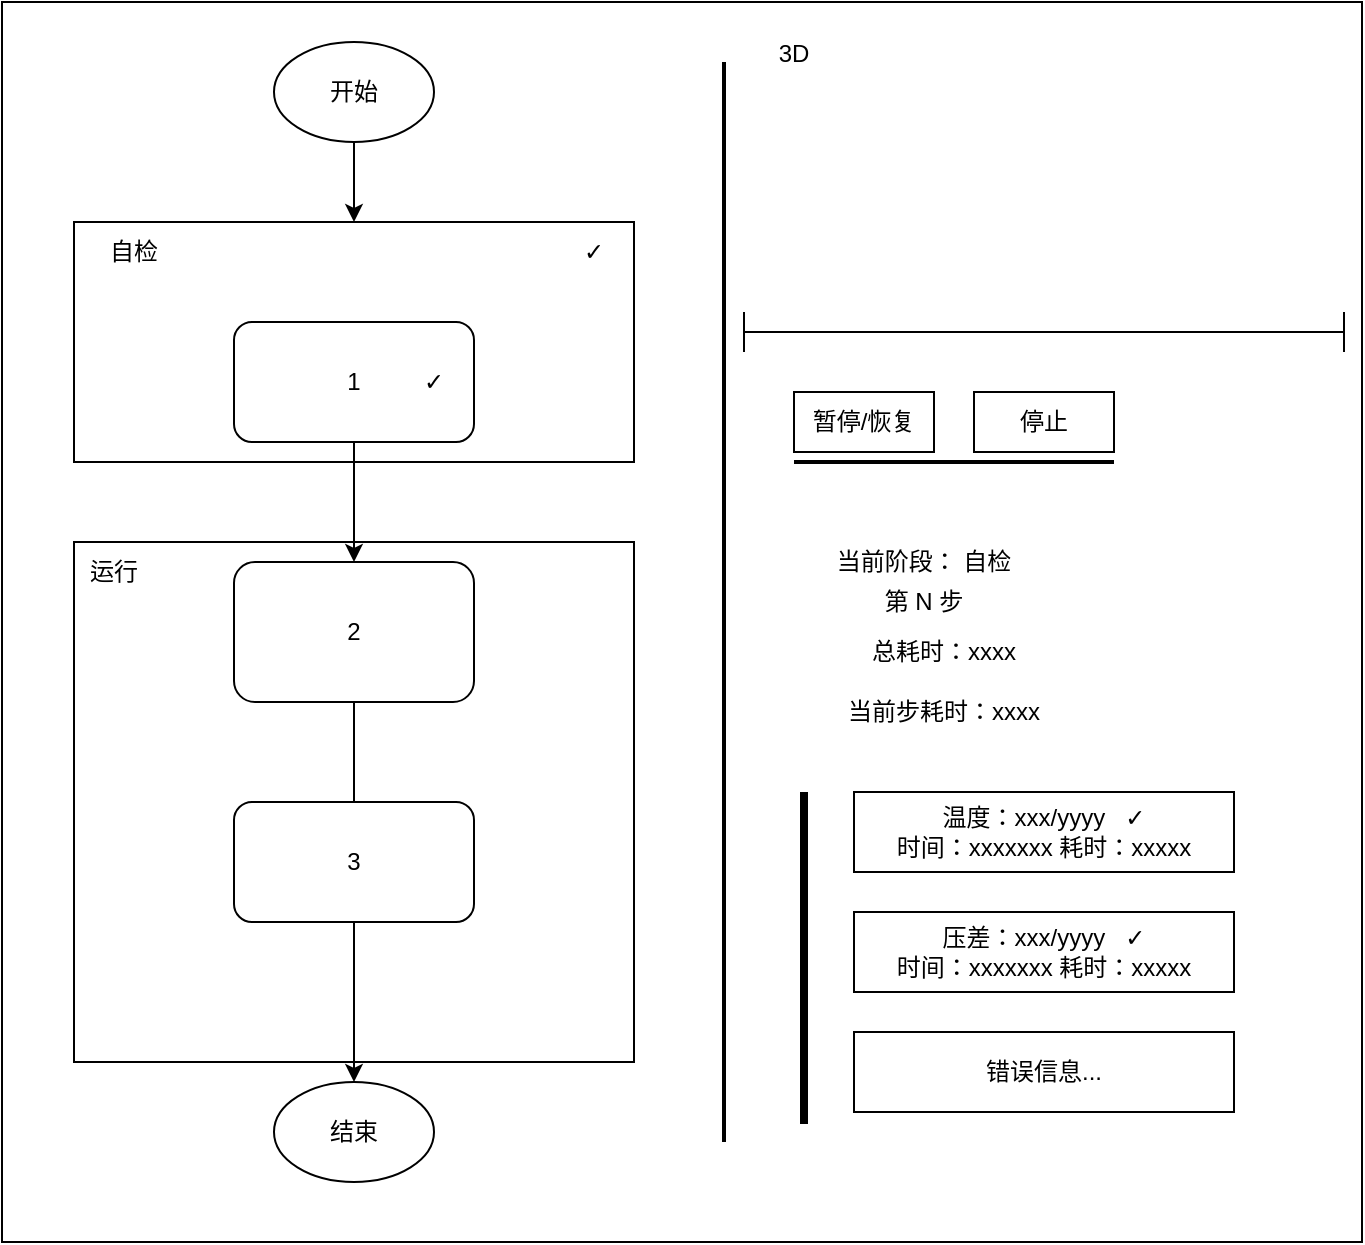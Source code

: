 <mxfile version="23.1.7" type="github">
  <diagram name="第 1 页" id="nVM2l7jKNzhgwTq0GOzU">
    <mxGraphModel dx="1394" dy="783" grid="1" gridSize="10" guides="1" tooltips="1" connect="1" arrows="1" fold="1" page="1" pageScale="1" pageWidth="827" pageHeight="1169" math="0" shadow="0">
      <root>
        <mxCell id="0" />
        <mxCell id="1" parent="0" />
        <mxCell id="bQlB1xkOmRGpxfmWqMAK-24" value="" style="rounded=0;whiteSpace=wrap;html=1;" vertex="1" parent="1">
          <mxGeometry x="74" y="29" width="680" height="620" as="geometry" />
        </mxCell>
        <mxCell id="bQlB1xkOmRGpxfmWqMAK-30" value="" style="rounded=0;whiteSpace=wrap;html=1;" vertex="1" parent="1">
          <mxGeometry x="110" y="299" width="280" height="260" as="geometry" />
        </mxCell>
        <mxCell id="bQlB1xkOmRGpxfmWqMAK-20" value="" style="rounded=0;whiteSpace=wrap;html=1;" vertex="1" parent="1">
          <mxGeometry x="110" y="139" width="280" height="120" as="geometry" />
        </mxCell>
        <mxCell id="bQlB1xkOmRGpxfmWqMAK-14" style="edgeStyle=orthogonalEdgeStyle;rounded=0;orthogonalLoop=1;jettySize=auto;html=1;entryX=0.5;entryY=0;entryDx=0;entryDy=0;" edge="1" parent="1" source="bQlB1xkOmRGpxfmWqMAK-11" target="bQlB1xkOmRGpxfmWqMAK-15">
          <mxGeometry relative="1" as="geometry">
            <mxPoint x="250" y="229" as="targetPoint" />
          </mxGeometry>
        </mxCell>
        <mxCell id="bQlB1xkOmRGpxfmWqMAK-11" value="1" style="rounded=1;whiteSpace=wrap;html=1;" vertex="1" parent="1">
          <mxGeometry x="190" y="189" width="120" height="60" as="geometry" />
        </mxCell>
        <mxCell id="bQlB1xkOmRGpxfmWqMAK-12" value="温度：xxx/yyyy&amp;nbsp; &amp;nbsp;✓&lt;br&gt;时间：xxxxxxx 耗时：xxxxx" style="rounded=0;whiteSpace=wrap;html=1;" vertex="1" parent="1">
          <mxGeometry x="500" y="424" width="190" height="40" as="geometry" />
        </mxCell>
        <mxCell id="bQlB1xkOmRGpxfmWqMAK-19" style="edgeStyle=orthogonalEdgeStyle;rounded=0;orthogonalLoop=1;jettySize=auto;html=1;entryX=0.5;entryY=0;entryDx=0;entryDy=0;" edge="1" parent="1" source="bQlB1xkOmRGpxfmWqMAK-15" target="bQlB1xkOmRGpxfmWqMAK-41">
          <mxGeometry relative="1" as="geometry">
            <mxPoint x="250" y="549" as="targetPoint" />
          </mxGeometry>
        </mxCell>
        <mxCell id="bQlB1xkOmRGpxfmWqMAK-15" value="2" style="rounded=1;whiteSpace=wrap;html=1;" vertex="1" parent="1">
          <mxGeometry x="190" y="309" width="120" height="70" as="geometry" />
        </mxCell>
        <mxCell id="bQlB1xkOmRGpxfmWqMAK-16" value="压差：xxx/yyyy&amp;nbsp; &amp;nbsp;✓&lt;br&gt;时间：xxxxxxx 耗时：xxxxx" style="rounded=0;whiteSpace=wrap;html=1;" vertex="1" parent="1">
          <mxGeometry x="500" y="484" width="190" height="40" as="geometry" />
        </mxCell>
        <mxCell id="bQlB1xkOmRGpxfmWqMAK-18" value="3" style="rounded=1;whiteSpace=wrap;html=1;" vertex="1" parent="1">
          <mxGeometry x="190" y="429" width="120" height="60" as="geometry" />
        </mxCell>
        <mxCell id="bQlB1xkOmRGpxfmWqMAK-21" value="自检" style="text;html=1;align=center;verticalAlign=middle;whiteSpace=wrap;rounded=0;" vertex="1" parent="1">
          <mxGeometry x="110" y="139" width="60" height="30" as="geometry" />
        </mxCell>
        <mxCell id="bQlB1xkOmRGpxfmWqMAK-23" style="edgeStyle=orthogonalEdgeStyle;rounded=0;orthogonalLoop=1;jettySize=auto;html=1;" edge="1" parent="1" source="bQlB1xkOmRGpxfmWqMAK-22" target="bQlB1xkOmRGpxfmWqMAK-20">
          <mxGeometry relative="1" as="geometry" />
        </mxCell>
        <mxCell id="bQlB1xkOmRGpxfmWqMAK-22" value="开始" style="ellipse;whiteSpace=wrap;html=1;" vertex="1" parent="1">
          <mxGeometry x="210" y="49" width="80" height="50" as="geometry" />
        </mxCell>
        <mxCell id="bQlB1xkOmRGpxfmWqMAK-26" value="" style="line;strokeWidth=2;direction=south;html=1;" vertex="1" parent="1">
          <mxGeometry x="430" y="59" width="10" height="540" as="geometry" />
        </mxCell>
        <mxCell id="bQlB1xkOmRGpxfmWqMAK-27" value="" style="line;strokeWidth=2;html=1;" vertex="1" parent="1">
          <mxGeometry x="470" y="254" width="160" height="10" as="geometry" />
        </mxCell>
        <mxCell id="bQlB1xkOmRGpxfmWqMAK-28" value="暂停/恢复" style="rounded=0;whiteSpace=wrap;html=1;" vertex="1" parent="1">
          <mxGeometry x="470" y="224" width="70" height="30" as="geometry" />
        </mxCell>
        <mxCell id="bQlB1xkOmRGpxfmWqMAK-29" value="停止" style="rounded=0;whiteSpace=wrap;html=1;" vertex="1" parent="1">
          <mxGeometry x="560" y="224" width="70" height="30" as="geometry" />
        </mxCell>
        <mxCell id="bQlB1xkOmRGpxfmWqMAK-31" value="运行" style="text;html=1;align=center;verticalAlign=middle;whiteSpace=wrap;rounded=0;" vertex="1" parent="1">
          <mxGeometry x="100" y="299" width="60" height="30" as="geometry" />
        </mxCell>
        <mxCell id="bQlB1xkOmRGpxfmWqMAK-32" value="" style="line;strokeWidth=4;direction=south;html=1;perimeter=backbonePerimeter;points=[];outlineConnect=0;" vertex="1" parent="1">
          <mxGeometry x="470" y="424" width="10" height="166" as="geometry" />
        </mxCell>
        <mxCell id="bQlB1xkOmRGpxfmWqMAK-34" value="当前阶段： 自检" style="text;html=1;align=center;verticalAlign=middle;whiteSpace=wrap;rounded=0;" vertex="1" parent="1">
          <mxGeometry x="470" y="294" width="130" height="30" as="geometry" />
        </mxCell>
        <mxCell id="bQlB1xkOmRGpxfmWqMAK-36" value="第 N 步" style="text;html=1;align=center;verticalAlign=middle;whiteSpace=wrap;rounded=0;" vertex="1" parent="1">
          <mxGeometry x="470" y="314" width="130" height="30" as="geometry" />
        </mxCell>
        <mxCell id="bQlB1xkOmRGpxfmWqMAK-37" value="总耗时：xxxx" style="text;html=1;align=center;verticalAlign=middle;whiteSpace=wrap;rounded=0;" vertex="1" parent="1">
          <mxGeometry x="480" y="339" width="130" height="30" as="geometry" />
        </mxCell>
        <mxCell id="bQlB1xkOmRGpxfmWqMAK-38" value="当前步耗时：xxxx" style="text;html=1;align=center;verticalAlign=middle;whiteSpace=wrap;rounded=0;" vertex="1" parent="1">
          <mxGeometry x="480" y="369" width="130" height="30" as="geometry" />
        </mxCell>
        <mxCell id="bQlB1xkOmRGpxfmWqMAK-39" value="✓" style="text;html=1;align=center;verticalAlign=middle;whiteSpace=wrap;rounded=0;" vertex="1" parent="1">
          <mxGeometry x="260" y="204" width="60" height="30" as="geometry" />
        </mxCell>
        <mxCell id="bQlB1xkOmRGpxfmWqMAK-40" value="✓" style="text;html=1;align=center;verticalAlign=middle;whiteSpace=wrap;rounded=0;" vertex="1" parent="1">
          <mxGeometry x="340" y="139" width="60" height="30" as="geometry" />
        </mxCell>
        <mxCell id="bQlB1xkOmRGpxfmWqMAK-41" value="结束" style="ellipse;whiteSpace=wrap;html=1;" vertex="1" parent="1">
          <mxGeometry x="210" y="569" width="80" height="50" as="geometry" />
        </mxCell>
        <mxCell id="bQlB1xkOmRGpxfmWqMAK-42" value="错误信息..." style="rounded=0;whiteSpace=wrap;html=1;" vertex="1" parent="1">
          <mxGeometry x="500" y="544" width="190" height="40" as="geometry" />
        </mxCell>
        <mxCell id="bQlB1xkOmRGpxfmWqMAK-44" value="" style="shape=crossbar;whiteSpace=wrap;html=1;rounded=1;" vertex="1" parent="1">
          <mxGeometry x="445" y="184" width="300" height="20" as="geometry" />
        </mxCell>
        <mxCell id="bQlB1xkOmRGpxfmWqMAK-45" value="" style="shape=image;html=1;verticalAlign=top;verticalLabelPosition=bottom;labelBackgroundColor=#ffffff;imageAspect=0;aspect=fixed;image=https://cdn2.iconfinder.com/data/icons/circle-icons-1/64/hotair-128.png" vertex="1" parent="1">
          <mxGeometry x="540" y="60" width="110" height="110" as="geometry" />
        </mxCell>
        <mxCell id="bQlB1xkOmRGpxfmWqMAK-46" value="3D" style="text;html=1;align=center;verticalAlign=middle;whiteSpace=wrap;rounded=0;" vertex="1" parent="1">
          <mxGeometry x="440" y="40" width="60" height="30" as="geometry" />
        </mxCell>
      </root>
    </mxGraphModel>
  </diagram>
</mxfile>
